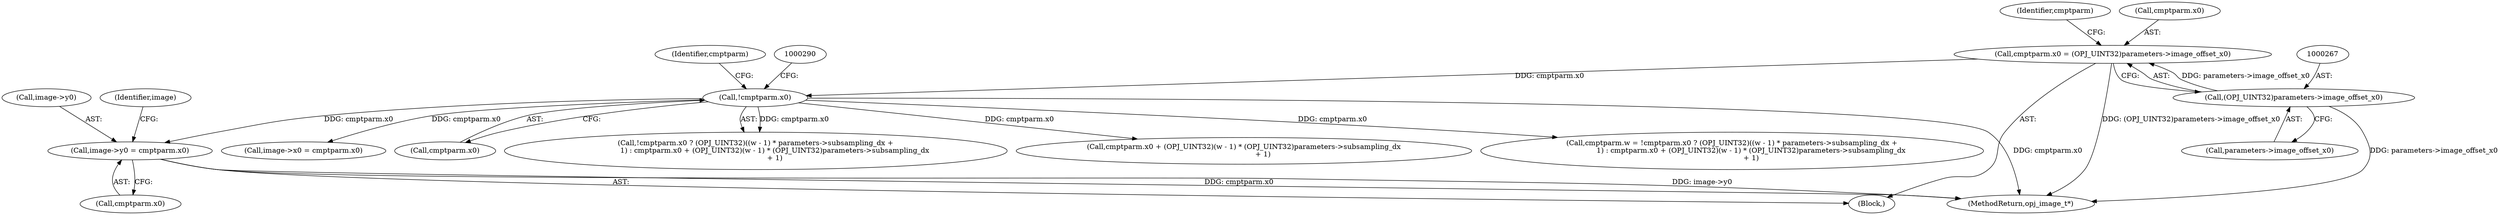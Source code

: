 digraph "0_openjpeg_e5285319229a5d77bf316bb0d3a6cbd3cb8666d9@pointer" {
"1000481" [label="(Call,image->y0 = cmptparm.x0)"];
"1000285" [label="(Call,!cmptparm.x0)"];
"1000262" [label="(Call,cmptparm.x0 = (OPJ_UINT32)parameters->image_offset_x0)"];
"1000266" [label="(Call,(OPJ_UINT32)parameters->image_offset_x0)"];
"1000490" [label="(Identifier,image)"];
"1000485" [label="(Call,cmptparm.x0)"];
"1000481" [label="(Call,image->y0 = cmptparm.x0)"];
"1000665" [label="(MethodReturn,opj_image_t*)"];
"1000285" [label="(Call,!cmptparm.x0)"];
"1000474" [label="(Call,image->x0 = cmptparm.x0)"];
"1000302" [label="(Identifier,cmptparm)"];
"1000262" [label="(Call,cmptparm.x0 = (OPJ_UINT32)parameters->image_offset_x0)"];
"1000108" [label="(Block,)"];
"1000273" [label="(Identifier,cmptparm)"];
"1000266" [label="(Call,(OPJ_UINT32)parameters->image_offset_x0)"];
"1000263" [label="(Call,cmptparm.x0)"];
"1000284" [label="(Call,!cmptparm.x0 ? (OPJ_UINT32)((w - 1) * parameters->subsampling_dx +\n                 1) : cmptparm.x0 + (OPJ_UINT32)(w - 1) * (OPJ_UINT32)parameters->subsampling_dx\n                 + 1)"];
"1000482" [label="(Call,image->y0)"];
"1000300" [label="(Call,cmptparm.x0 + (OPJ_UINT32)(w - 1) * (OPJ_UINT32)parameters->subsampling_dx\n                 + 1)"];
"1000280" [label="(Call,cmptparm.w = !cmptparm.x0 ? (OPJ_UINT32)((w - 1) * parameters->subsampling_dx +\n                 1) : cmptparm.x0 + (OPJ_UINT32)(w - 1) * (OPJ_UINT32)parameters->subsampling_dx\n                 + 1)"];
"1000286" [label="(Call,cmptparm.x0)"];
"1000268" [label="(Call,parameters->image_offset_x0)"];
"1000481" -> "1000108"  [label="AST: "];
"1000481" -> "1000485"  [label="CFG: "];
"1000482" -> "1000481"  [label="AST: "];
"1000485" -> "1000481"  [label="AST: "];
"1000490" -> "1000481"  [label="CFG: "];
"1000481" -> "1000665"  [label="DDG: cmptparm.x0"];
"1000481" -> "1000665"  [label="DDG: image->y0"];
"1000285" -> "1000481"  [label="DDG: cmptparm.x0"];
"1000285" -> "1000284"  [label="AST: "];
"1000285" -> "1000286"  [label="CFG: "];
"1000286" -> "1000285"  [label="AST: "];
"1000290" -> "1000285"  [label="CFG: "];
"1000302" -> "1000285"  [label="CFG: "];
"1000285" -> "1000665"  [label="DDG: cmptparm.x0"];
"1000285" -> "1000280"  [label="DDG: cmptparm.x0"];
"1000262" -> "1000285"  [label="DDG: cmptparm.x0"];
"1000285" -> "1000284"  [label="DDG: cmptparm.x0"];
"1000285" -> "1000300"  [label="DDG: cmptparm.x0"];
"1000285" -> "1000474"  [label="DDG: cmptparm.x0"];
"1000262" -> "1000108"  [label="AST: "];
"1000262" -> "1000266"  [label="CFG: "];
"1000263" -> "1000262"  [label="AST: "];
"1000266" -> "1000262"  [label="AST: "];
"1000273" -> "1000262"  [label="CFG: "];
"1000262" -> "1000665"  [label="DDG: (OPJ_UINT32)parameters->image_offset_x0"];
"1000266" -> "1000262"  [label="DDG: parameters->image_offset_x0"];
"1000266" -> "1000268"  [label="CFG: "];
"1000267" -> "1000266"  [label="AST: "];
"1000268" -> "1000266"  [label="AST: "];
"1000266" -> "1000665"  [label="DDG: parameters->image_offset_x0"];
}
